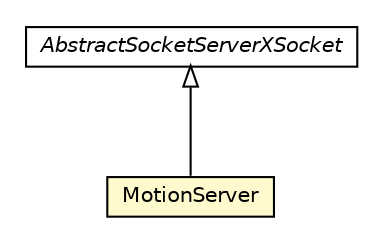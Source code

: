 #!/usr/local/bin/dot
#
# Class diagram 
# Generated by UMLGraph version R5_6-24-gf6e263 (http://www.umlgraph.org/)
#

digraph G {
	edge [fontname="Helvetica",fontsize=10,labelfontname="Helvetica",labelfontsize=10];
	node [fontname="Helvetica",fontsize=10,shape=plaintext];
	nodesep=0.25;
	ranksep=0.5;
	// org.universAAL.lddi.zwave.exporter.Server.AbstractSocketServerXSocket
	c5603450 [label=<<table title="org.universAAL.lddi.zwave.exporter.Server.AbstractSocketServerXSocket" border="0" cellborder="1" cellspacing="0" cellpadding="2" port="p" href="./AbstractSocketServerXSocket.html">
		<tr><td><table border="0" cellspacing="0" cellpadding="1">
<tr><td align="center" balign="center"><font face="Helvetica-Oblique"> AbstractSocketServerXSocket </font></td></tr>
		</table></td></tr>
		</table>>, URL="./AbstractSocketServerXSocket.html", fontname="Helvetica", fontcolor="black", fontsize=10.0];
	// org.universAAL.lddi.zwave.exporter.Server.MotionServer
	c5603460 [label=<<table title="org.universAAL.lddi.zwave.exporter.Server.MotionServer" border="0" cellborder="1" cellspacing="0" cellpadding="2" port="p" bgcolor="lemonChiffon" href="./MotionServer.html">
		<tr><td><table border="0" cellspacing="0" cellpadding="1">
<tr><td align="center" balign="center"> MotionServer </td></tr>
		</table></td></tr>
		</table>>, URL="./MotionServer.html", fontname="Helvetica", fontcolor="black", fontsize=10.0];
	//org.universAAL.lddi.zwave.exporter.Server.MotionServer extends org.universAAL.lddi.zwave.exporter.Server.AbstractSocketServerXSocket
	c5603450:p -> c5603460:p [dir=back,arrowtail=empty];
}

